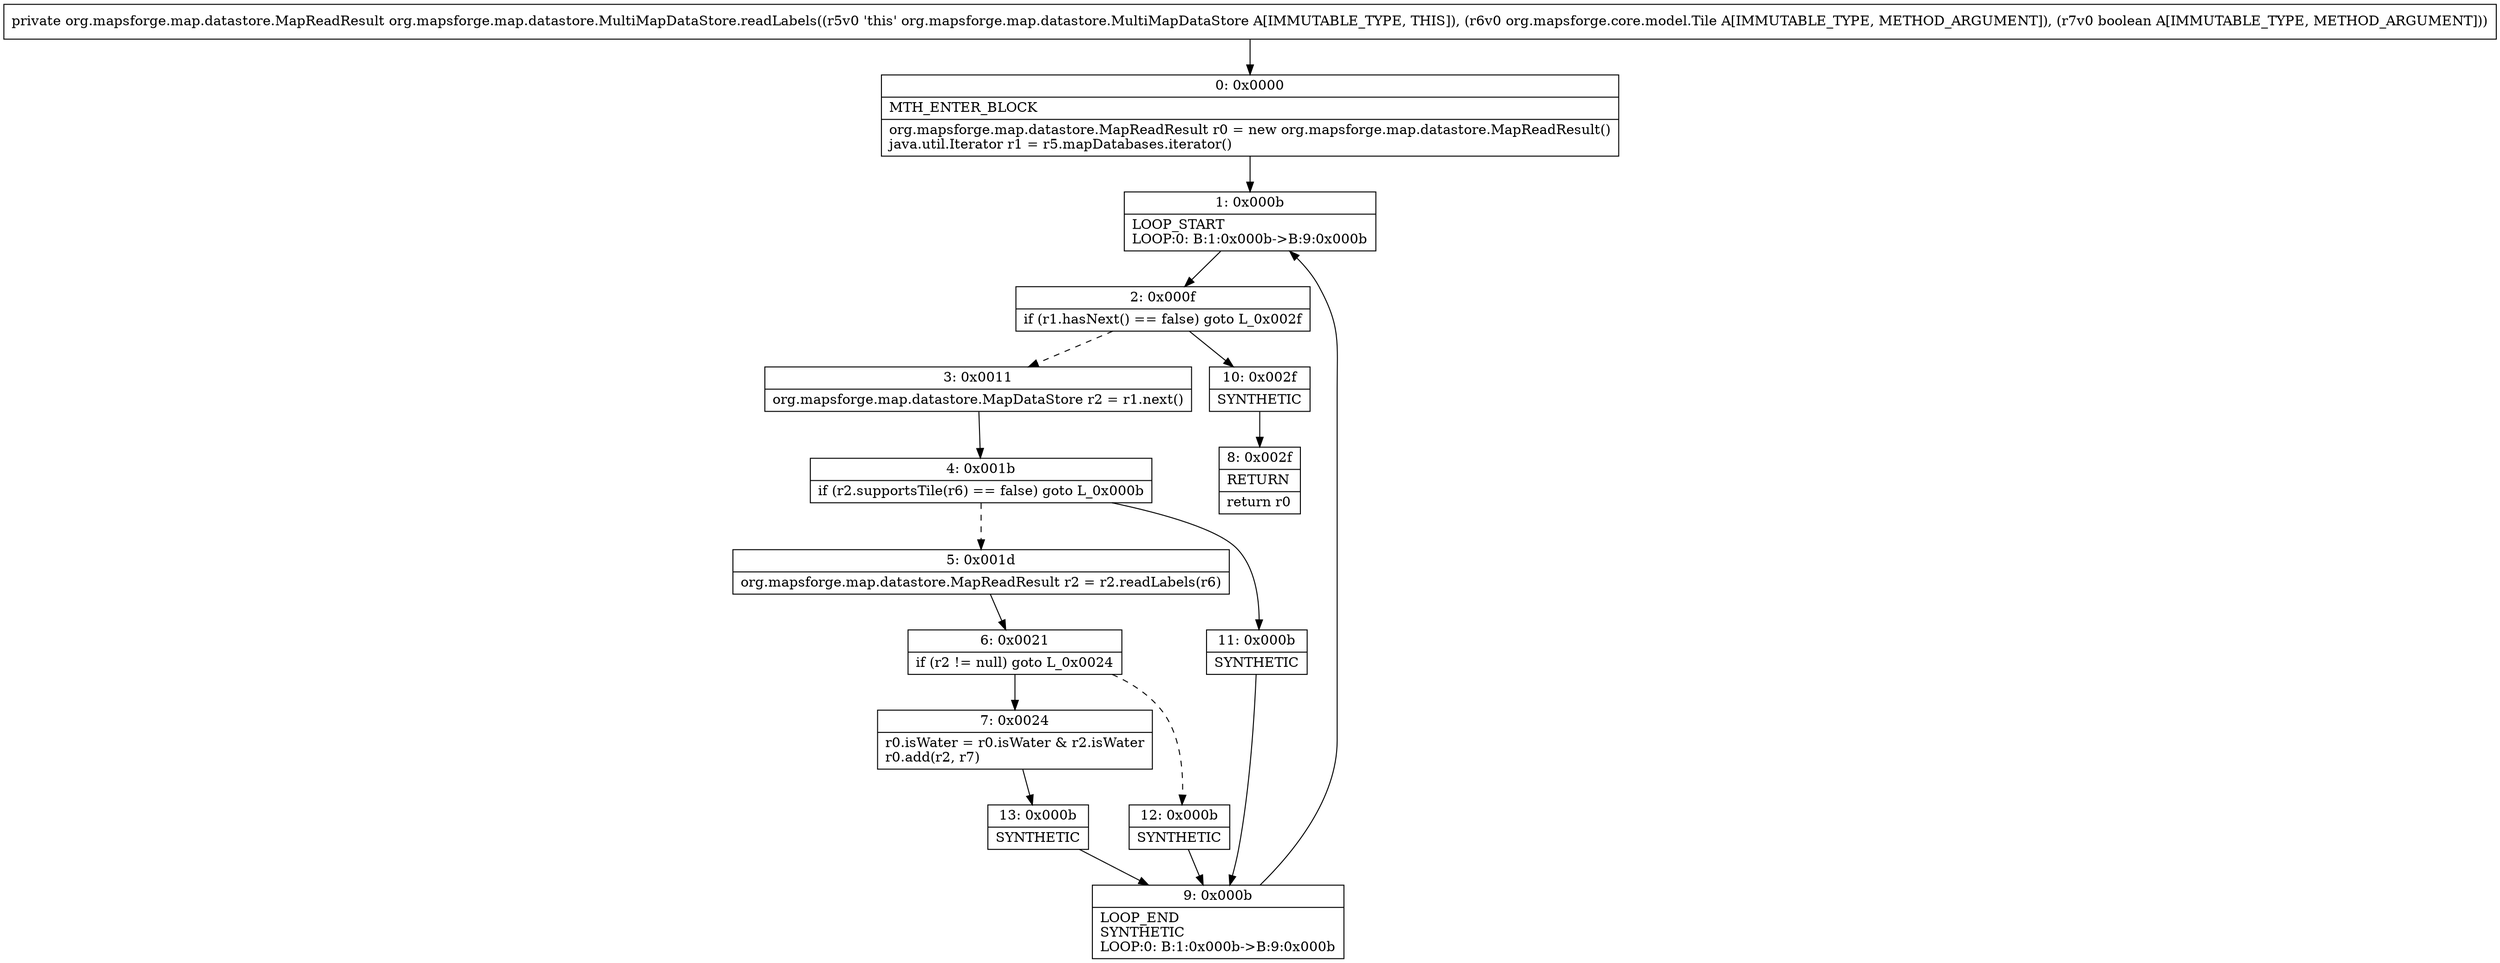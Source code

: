 digraph "CFG fororg.mapsforge.map.datastore.MultiMapDataStore.readLabels(Lorg\/mapsforge\/core\/model\/Tile;Z)Lorg\/mapsforge\/map\/datastore\/MapReadResult;" {
Node_0 [shape=record,label="{0\:\ 0x0000|MTH_ENTER_BLOCK\l|org.mapsforge.map.datastore.MapReadResult r0 = new org.mapsforge.map.datastore.MapReadResult()\ljava.util.Iterator r1 = r5.mapDatabases.iterator()\l}"];
Node_1 [shape=record,label="{1\:\ 0x000b|LOOP_START\lLOOP:0: B:1:0x000b\-\>B:9:0x000b\l}"];
Node_2 [shape=record,label="{2\:\ 0x000f|if (r1.hasNext() == false) goto L_0x002f\l}"];
Node_3 [shape=record,label="{3\:\ 0x0011|org.mapsforge.map.datastore.MapDataStore r2 = r1.next()\l}"];
Node_4 [shape=record,label="{4\:\ 0x001b|if (r2.supportsTile(r6) == false) goto L_0x000b\l}"];
Node_5 [shape=record,label="{5\:\ 0x001d|org.mapsforge.map.datastore.MapReadResult r2 = r2.readLabels(r6)\l}"];
Node_6 [shape=record,label="{6\:\ 0x0021|if (r2 != null) goto L_0x0024\l}"];
Node_7 [shape=record,label="{7\:\ 0x0024|r0.isWater = r0.isWater & r2.isWater\lr0.add(r2, r7)\l}"];
Node_8 [shape=record,label="{8\:\ 0x002f|RETURN\l|return r0\l}"];
Node_9 [shape=record,label="{9\:\ 0x000b|LOOP_END\lSYNTHETIC\lLOOP:0: B:1:0x000b\-\>B:9:0x000b\l}"];
Node_10 [shape=record,label="{10\:\ 0x002f|SYNTHETIC\l}"];
Node_11 [shape=record,label="{11\:\ 0x000b|SYNTHETIC\l}"];
Node_12 [shape=record,label="{12\:\ 0x000b|SYNTHETIC\l}"];
Node_13 [shape=record,label="{13\:\ 0x000b|SYNTHETIC\l}"];
MethodNode[shape=record,label="{private org.mapsforge.map.datastore.MapReadResult org.mapsforge.map.datastore.MultiMapDataStore.readLabels((r5v0 'this' org.mapsforge.map.datastore.MultiMapDataStore A[IMMUTABLE_TYPE, THIS]), (r6v0 org.mapsforge.core.model.Tile A[IMMUTABLE_TYPE, METHOD_ARGUMENT]), (r7v0 boolean A[IMMUTABLE_TYPE, METHOD_ARGUMENT])) }"];
MethodNode -> Node_0;
Node_0 -> Node_1;
Node_1 -> Node_2;
Node_2 -> Node_3[style=dashed];
Node_2 -> Node_10;
Node_3 -> Node_4;
Node_4 -> Node_5[style=dashed];
Node_4 -> Node_11;
Node_5 -> Node_6;
Node_6 -> Node_7;
Node_6 -> Node_12[style=dashed];
Node_7 -> Node_13;
Node_9 -> Node_1;
Node_10 -> Node_8;
Node_11 -> Node_9;
Node_12 -> Node_9;
Node_13 -> Node_9;
}

